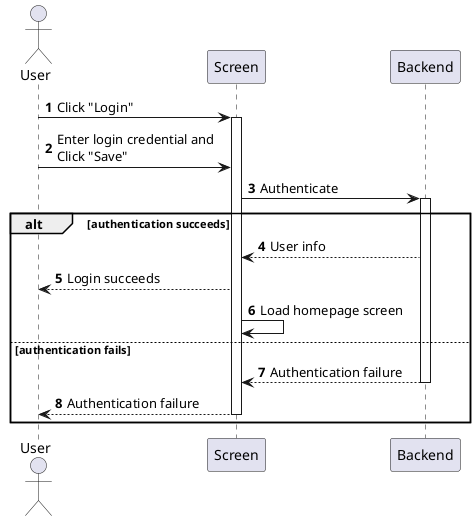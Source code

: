 @startuml my-account-login
autonumber

actor "User" as a
participant Screen as f
participant Backend as b

a -> f : Click "Login"
activate f
a -> f : Enter login credential and\nClick "Save"
f -> b : Authenticate
activate b

alt authentication succeeds
    b --> f : User info
    f --> a : Login succeeds
    f -> f : Load homepage screen
else authentication fails
    return Authentication failure
    f --> a : Authentication failure
    deactivate f
end
@enduml